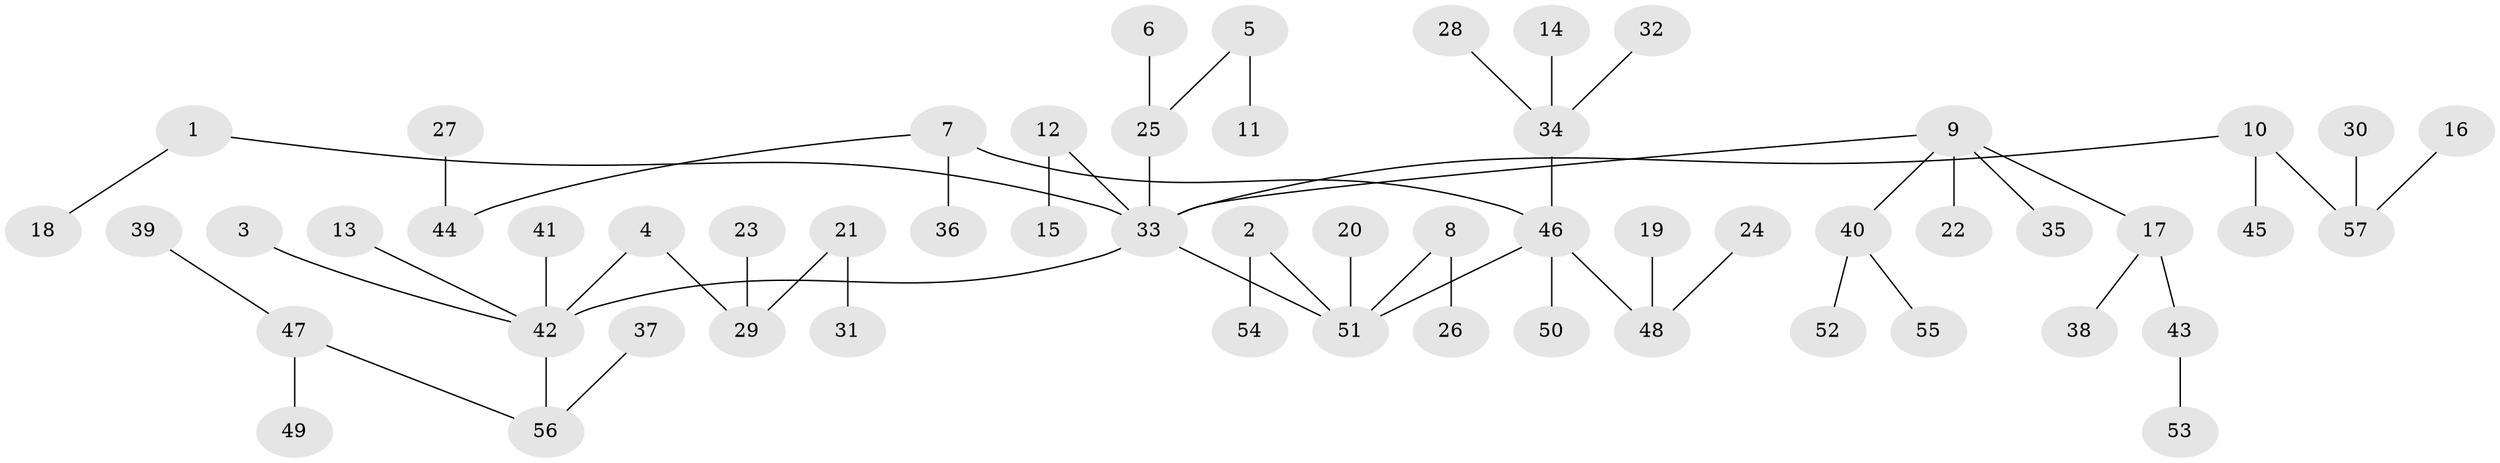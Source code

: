 // original degree distribution, {3: 0.11403508771929824, 8: 0.017543859649122806, 5: 0.03508771929824561, 1: 0.5350877192982456, 2: 0.21052631578947367, 4: 0.07894736842105263, 6: 0.008771929824561403}
// Generated by graph-tools (version 1.1) at 2025/50/03/09/25 03:50:16]
// undirected, 57 vertices, 56 edges
graph export_dot {
graph [start="1"]
  node [color=gray90,style=filled];
  1;
  2;
  3;
  4;
  5;
  6;
  7;
  8;
  9;
  10;
  11;
  12;
  13;
  14;
  15;
  16;
  17;
  18;
  19;
  20;
  21;
  22;
  23;
  24;
  25;
  26;
  27;
  28;
  29;
  30;
  31;
  32;
  33;
  34;
  35;
  36;
  37;
  38;
  39;
  40;
  41;
  42;
  43;
  44;
  45;
  46;
  47;
  48;
  49;
  50;
  51;
  52;
  53;
  54;
  55;
  56;
  57;
  1 -- 18 [weight=1.0];
  1 -- 33 [weight=1.0];
  2 -- 51 [weight=1.0];
  2 -- 54 [weight=1.0];
  3 -- 42 [weight=1.0];
  4 -- 29 [weight=1.0];
  4 -- 42 [weight=1.0];
  5 -- 11 [weight=1.0];
  5 -- 25 [weight=1.0];
  6 -- 25 [weight=1.0];
  7 -- 36 [weight=1.0];
  7 -- 44 [weight=1.0];
  7 -- 46 [weight=1.0];
  8 -- 26 [weight=1.0];
  8 -- 51 [weight=1.0];
  9 -- 17 [weight=1.0];
  9 -- 22 [weight=1.0];
  9 -- 33 [weight=1.0];
  9 -- 35 [weight=1.0];
  9 -- 40 [weight=1.0];
  10 -- 33 [weight=1.0];
  10 -- 45 [weight=1.0];
  10 -- 57 [weight=1.0];
  12 -- 15 [weight=1.0];
  12 -- 33 [weight=1.0];
  13 -- 42 [weight=1.0];
  14 -- 34 [weight=1.0];
  16 -- 57 [weight=1.0];
  17 -- 38 [weight=1.0];
  17 -- 43 [weight=1.0];
  19 -- 48 [weight=1.0];
  20 -- 51 [weight=1.0];
  21 -- 29 [weight=1.0];
  21 -- 31 [weight=1.0];
  23 -- 29 [weight=1.0];
  24 -- 48 [weight=1.0];
  25 -- 33 [weight=1.0];
  27 -- 44 [weight=1.0];
  28 -- 34 [weight=1.0];
  30 -- 57 [weight=1.0];
  32 -- 34 [weight=1.0];
  33 -- 42 [weight=1.0];
  33 -- 51 [weight=1.0];
  34 -- 46 [weight=1.0];
  37 -- 56 [weight=1.0];
  39 -- 47 [weight=1.0];
  40 -- 52 [weight=1.0];
  40 -- 55 [weight=1.0];
  41 -- 42 [weight=1.0];
  42 -- 56 [weight=1.0];
  43 -- 53 [weight=1.0];
  46 -- 48 [weight=1.0];
  46 -- 50 [weight=1.0];
  46 -- 51 [weight=1.0];
  47 -- 49 [weight=1.0];
  47 -- 56 [weight=1.0];
}
